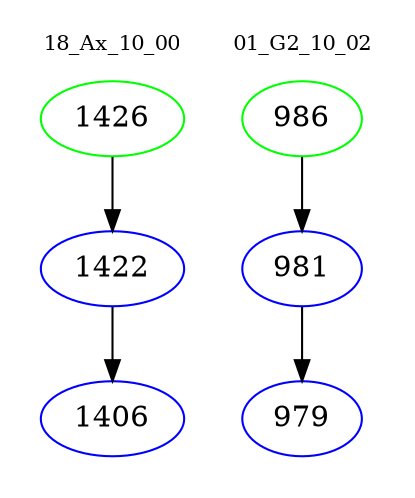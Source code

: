 digraph{
subgraph cluster_0 {
color = white
label = "18_Ax_10_00";
fontsize=10;
T0_1426 [label="1426", color="green"]
T0_1426 -> T0_1422 [color="black"]
T0_1422 [label="1422", color="blue"]
T0_1422 -> T0_1406 [color="black"]
T0_1406 [label="1406", color="blue"]
}
subgraph cluster_1 {
color = white
label = "01_G2_10_02";
fontsize=10;
T1_986 [label="986", color="green"]
T1_986 -> T1_981 [color="black"]
T1_981 [label="981", color="blue"]
T1_981 -> T1_979 [color="black"]
T1_979 [label="979", color="blue"]
}
}

